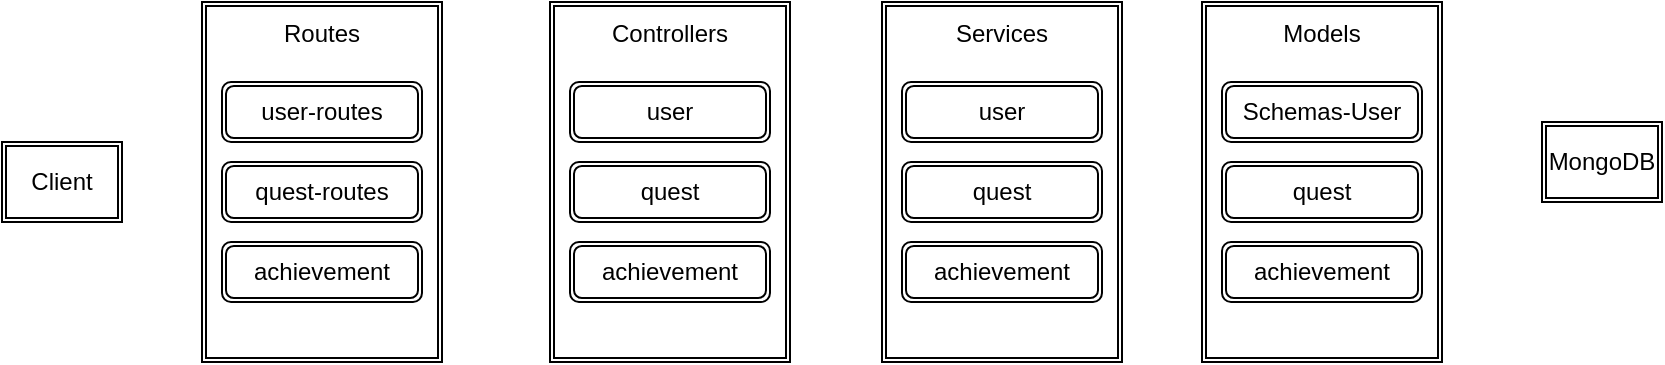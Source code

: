 <mxfile>
    <diagram id="eb3A_Zs0vDgKGCIJ-vZ0" name="Página-1">
        <mxGraphModel dx="1310" dy="1113" grid="1" gridSize="10" guides="0" tooltips="1" connect="1" arrows="1" fold="1" page="1" pageScale="1" pageWidth="827" pageHeight="1169" math="0" shadow="0">
            <root>
                <mxCell id="0"/>
                <mxCell id="1" parent="0"/>
                <mxCell id="2" value="Client" style="shape=ext;double=1;rounded=0;whiteSpace=wrap;html=1;" vertex="1" parent="1">
                    <mxGeometry x="80" y="350" width="60" height="40" as="geometry"/>
                </mxCell>
                <mxCell id="3" value="Routes" style="shape=ext;double=1;rounded=0;whiteSpace=wrap;html=1;verticalAlign=top;" vertex="1" parent="1">
                    <mxGeometry x="180" y="280" width="120" height="180" as="geometry"/>
                </mxCell>
                <mxCell id="4" value="user-routes" style="shape=ext;double=1;rounded=1;whiteSpace=wrap;html=1;" vertex="1" parent="1">
                    <mxGeometry x="190" y="320" width="100" height="30" as="geometry"/>
                </mxCell>
                <mxCell id="5" value="quest-routes" style="shape=ext;double=1;rounded=1;whiteSpace=wrap;html=1;" vertex="1" parent="1">
                    <mxGeometry x="190" y="360" width="100" height="30" as="geometry"/>
                </mxCell>
                <mxCell id="6" value="achievement" style="shape=ext;double=1;rounded=1;whiteSpace=wrap;html=1;" vertex="1" parent="1">
                    <mxGeometry x="190" y="400" width="100" height="30" as="geometry"/>
                </mxCell>
                <mxCell id="7" value="Controllers" style="shape=ext;double=1;rounded=0;whiteSpace=wrap;html=1;verticalAlign=top;" vertex="1" parent="1">
                    <mxGeometry x="354" y="280" width="120" height="180" as="geometry"/>
                </mxCell>
                <mxCell id="8" value="user" style="shape=ext;double=1;rounded=1;whiteSpace=wrap;html=1;" vertex="1" parent="1">
                    <mxGeometry x="364" y="320" width="100" height="30" as="geometry"/>
                </mxCell>
                <mxCell id="9" value="quest" style="shape=ext;double=1;rounded=1;whiteSpace=wrap;html=1;" vertex="1" parent="1">
                    <mxGeometry x="364" y="360" width="100" height="30" as="geometry"/>
                </mxCell>
                <mxCell id="10" value="achievement" style="shape=ext;double=1;rounded=1;whiteSpace=wrap;html=1;" vertex="1" parent="1">
                    <mxGeometry x="364" y="400" width="100" height="30" as="geometry"/>
                </mxCell>
                <mxCell id="11" value="Services" style="shape=ext;double=1;rounded=0;whiteSpace=wrap;html=1;verticalAlign=top;" vertex="1" parent="1">
                    <mxGeometry x="520" y="280" width="120" height="180" as="geometry"/>
                </mxCell>
                <mxCell id="12" value="user" style="shape=ext;double=1;rounded=1;whiteSpace=wrap;html=1;" vertex="1" parent="1">
                    <mxGeometry x="530" y="320" width="100" height="30" as="geometry"/>
                </mxCell>
                <mxCell id="13" value="quest" style="shape=ext;double=1;rounded=1;whiteSpace=wrap;html=1;" vertex="1" parent="1">
                    <mxGeometry x="530" y="360" width="100" height="30" as="geometry"/>
                </mxCell>
                <mxCell id="14" value="achievement" style="shape=ext;double=1;rounded=1;whiteSpace=wrap;html=1;" vertex="1" parent="1">
                    <mxGeometry x="530" y="400" width="100" height="30" as="geometry"/>
                </mxCell>
                <mxCell id="18" value="Models" style="shape=ext;double=1;rounded=0;whiteSpace=wrap;html=1;verticalAlign=top;" vertex="1" parent="1">
                    <mxGeometry x="680" y="280" width="120" height="180" as="geometry"/>
                </mxCell>
                <mxCell id="19" value="Schemas-User" style="shape=ext;double=1;rounded=1;whiteSpace=wrap;html=1;" vertex="1" parent="1">
                    <mxGeometry x="690" y="320" width="100" height="30" as="geometry"/>
                </mxCell>
                <mxCell id="20" value="quest" style="shape=ext;double=1;rounded=1;whiteSpace=wrap;html=1;" vertex="1" parent="1">
                    <mxGeometry x="690" y="360" width="100" height="30" as="geometry"/>
                </mxCell>
                <mxCell id="21" value="achievement" style="shape=ext;double=1;rounded=1;whiteSpace=wrap;html=1;" vertex="1" parent="1">
                    <mxGeometry x="690" y="400" width="100" height="30" as="geometry"/>
                </mxCell>
                <mxCell id="23" value="MongoDB" style="shape=ext;double=1;rounded=0;whiteSpace=wrap;html=1;" vertex="1" parent="1">
                    <mxGeometry x="850" y="340" width="60" height="40" as="geometry"/>
                </mxCell>
            </root>
        </mxGraphModel>
    </diagram>
</mxfile>